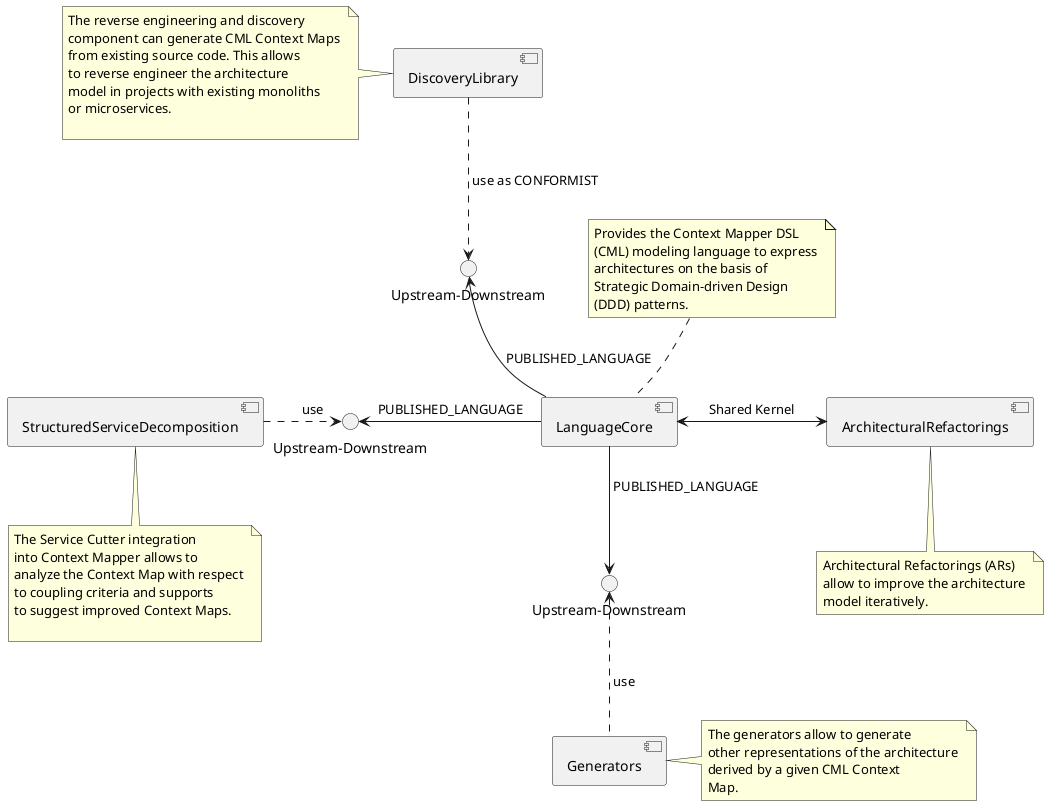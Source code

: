 @startuml
skinparam componentStyle uml2

component [LanguageCore]
note top of [LanguageCore]
Provides the Context Mapper DSL 
(CML) modeling language to express 
architectures on the basis of 
Strategic Domain-driven Design 
(DDD) patterns. 
end note

component [ArchitecturalRefactorings]
note bottom of [ArchitecturalRefactorings]
Architectural Refactorings (ARs) 
allow to improve the architecture 
model iteratively. 
end note

component [StructuredServiceDecomposition]
note bottom of [StructuredServiceDecomposition]
The Service Cutter integration 
into Context Mapper allows to 
analyze the Context Map with respect 
to coupling criteria and supports 
to suggest improved Context Maps. 

end note

component [DiscoveryLibrary]
note left of [DiscoveryLibrary]
The reverse engineering and discovery 
component can generate CML Context Maps 
from existing source code. This allows 
to reverse engineer the architecture 
model in projects with existing monoliths 
or microservices. 

end note

component [Generators]
note right of [Generators]
The generators allow to generate 
other representations of the architecture 
derived by a given CML Context 
Map. 
end note

interface "Upstream-Downstream" as DiscoveryLibrary_to_LanguageCore
[LanguageCore] -up-> DiscoveryLibrary_to_LanguageCore : PUBLISHED_LANGUAGE
[DiscoveryLibrary] ..> DiscoveryLibrary_to_LanguageCore : " use as CONFORMIST"

interface "Upstream-Downstream" as StructuredServiceDecomposition_to_LanguageCore
[LanguageCore] -left-> StructuredServiceDecomposition_to_LanguageCore : PUBLISHED_LANGUAGE
[StructuredServiceDecomposition] .> StructuredServiceDecomposition_to_LanguageCore : "      use" 

[LanguageCore] <-> [ArchitecturalRefactorings] : "    Shared Kernel    "

interface "Upstream-Downstream" as Generators_to_LanguageCore
[LanguageCore] -down-> Generators_to_LanguageCore : " PUBLISHED_LANGUAGE"
Generators_to_LanguageCore <.. [Generators] : " use"
@enduml